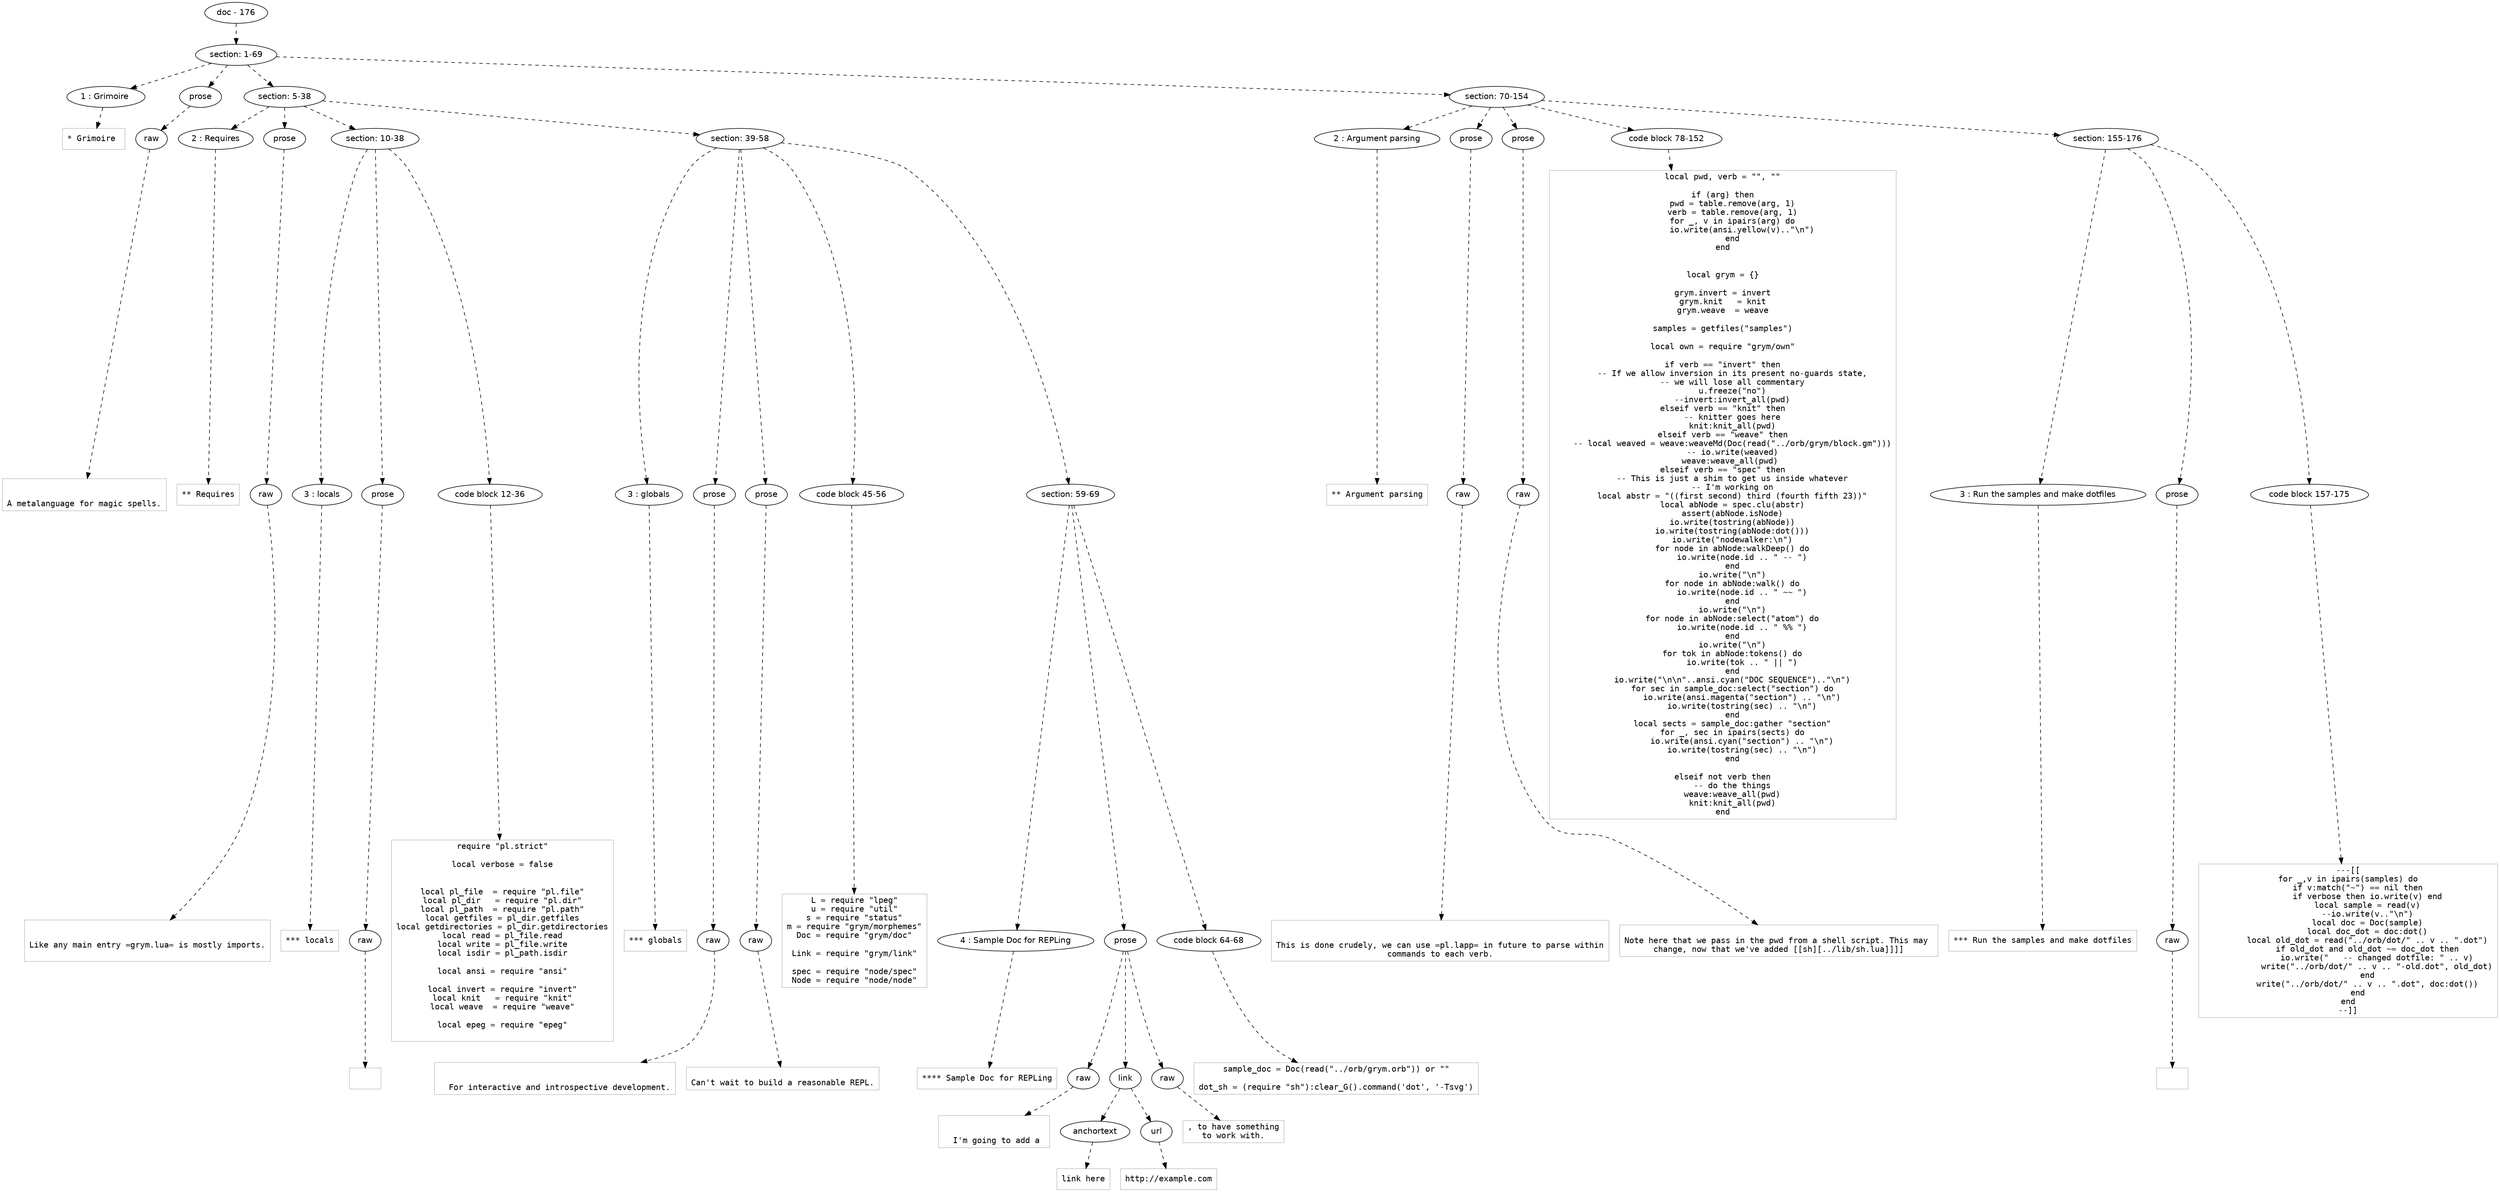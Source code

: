 digraph hierarchy {

node [fontname=Helvetica]
edge [style=dashed]

doc_0 [label="doc - 176"]


doc_0 -> { section_1}
{rank=same; section_1}

section_1 [label="section: 1-69"]


section_1 -> { header_2 prose_3 section_4 section_5}
{rank=same; header_2 prose_3 section_4 section_5}

header_2 [label="1 : Grimoire "]

prose_3 [label="prose"]

section_4 [label="section: 5-38"]

section_5 [label="section: 70-154"]


header_2 -> leaf_6
leaf_6  [color=Gray,shape=rectangle,fontname=Inconsolata,label="* Grimoire "]
prose_3 -> { raw_7}
{rank=same; raw_7}

raw_7 [label="raw"]


raw_7 -> leaf_8
leaf_8  [color=Gray,shape=rectangle,fontname=Inconsolata,label="

A metalanguage for magic spells.
"]
section_4 -> { header_9 prose_10 section_11 section_12}
{rank=same; header_9 prose_10 section_11 section_12}

header_9 [label="2 : Requires"]

prose_10 [label="prose"]

section_11 [label="section: 10-38"]

section_12 [label="section: 39-58"]


header_9 -> leaf_13
leaf_13  [color=Gray,shape=rectangle,fontname=Inconsolata,label="** Requires"]
prose_10 -> { raw_14}
{rank=same; raw_14}

raw_14 [label="raw"]


raw_14 -> leaf_15
leaf_15  [color=Gray,shape=rectangle,fontname=Inconsolata,label="

Like any main entry =grym.lua= is mostly imports.

"]
section_11 -> { header_16 prose_17 codeblock_18}
{rank=same; header_16 prose_17 codeblock_18}

header_16 [label="3 : locals"]

prose_17 [label="prose"]

codeblock_18 [label="code block 12-36"]


header_16 -> leaf_19
leaf_19  [color=Gray,shape=rectangle,fontname=Inconsolata,label="*** locals"]
prose_17 -> { raw_20}
{rank=same; raw_20}

raw_20 [label="raw"]


raw_20 -> leaf_21
leaf_21  [color=Gray,shape=rectangle,fontname=Inconsolata,label="
"]
codeblock_18 -> leaf_22
leaf_22  [color=Gray,shape=rectangle,fontname=Inconsolata,label="require \"pl.strict\"

local verbose = false


local pl_file  = require \"pl.file\"
local pl_dir   = require \"pl.dir\"
local pl_path  = require \"pl.path\"
local getfiles = pl_dir.getfiles
local getdirectories = pl_dir.getdirectories
local read = pl_file.read
local write = pl_file.write
local isdir = pl_path.isdir

local ansi = require \"ansi\"

local invert = require \"invert\"
local knit   = require \"knit\"
local weave  = require \"weave\"

local epeg = require \"epeg\"

"]
section_12 -> { header_23 prose_24 prose_25 codeblock_26 section_27}
{rank=same; header_23 prose_24 prose_25 codeblock_26 section_27}

header_23 [label="3 : globals"]

prose_24 [label="prose"]

prose_25 [label="prose"]

codeblock_26 [label="code block 45-56"]

section_27 [label="section: 59-69"]


header_23 -> leaf_28
leaf_28  [color=Gray,shape=rectangle,fontname=Inconsolata,label="*** globals"]
prose_24 -> { raw_29}
{rank=same; raw_29}

raw_29 [label="raw"]


raw_29 -> leaf_30
leaf_30  [color=Gray,shape=rectangle,fontname=Inconsolata,label="

  For interactive and introspective development.
"]
prose_25 -> { raw_31}
{rank=same; raw_31}

raw_31 [label="raw"]


raw_31 -> leaf_32
leaf_32  [color=Gray,shape=rectangle,fontname=Inconsolata,label="
Can't wait to build a reasonable REPL.
"]
codeblock_26 -> leaf_33
leaf_33  [color=Gray,shape=rectangle,fontname=Inconsolata,label="L = require \"lpeg\"
u = require \"util\"
s = require \"status\"
m = require \"grym/morphemes\"
Doc = require \"grym/doc\"

Link = require \"grym/link\"

spec = require \"node/spec\"
Node = require \"node/node\""]
section_27 -> { header_34 prose_35 codeblock_36}
{rank=same; header_34 prose_35 codeblock_36}

header_34 [label="4 : Sample Doc for REPLing"]

prose_35 [label="prose"]

codeblock_36 [label="code block 64-68"]


header_34 -> leaf_37
leaf_37  [color=Gray,shape=rectangle,fontname=Inconsolata,label="**** Sample Doc for REPLing"]
prose_35 -> { raw_38 link_39 raw_40}
{rank=same; raw_38 link_39 raw_40}

raw_38 [label="raw"]

link_39 [label="link"]

raw_40 [label="raw"]


raw_38 -> leaf_41
leaf_41  [color=Gray,shape=rectangle,fontname=Inconsolata,label="

  I'm going to add a "]
link_39 -> { anchortext_42 url_43}
{rank=same; anchortext_42 url_43}

anchortext_42 [label="anchortext"]

url_43 [label="url"]


anchortext_42 -> leaf_44
leaf_44  [color=Gray,shape=rectangle,fontname=Inconsolata,label="link here"]
url_43 -> leaf_45
leaf_45  [color=Gray,shape=rectangle,fontname=Inconsolata,label="http://example.com"]
raw_40 -> leaf_46
leaf_46  [color=Gray,shape=rectangle,fontname=Inconsolata,label=", to have something
to work with.
"]
codeblock_36 -> leaf_47
leaf_47  [color=Gray,shape=rectangle,fontname=Inconsolata,label="sample_doc = Doc(read(\"../orb/grym.orb\")) or \"\"

dot_sh = (require \"sh\"):clear_G().command('dot', '-Tsvg')"]
section_5 -> { header_48 prose_49 prose_50 codeblock_51 section_52}
{rank=same; header_48 prose_49 prose_50 codeblock_51 section_52}

header_48 [label="2 : Argument parsing"]

prose_49 [label="prose"]

prose_50 [label="prose"]

codeblock_51 [label="code block 78-152"]

section_52 [label="section: 155-176"]


header_48 -> leaf_53
leaf_53  [color=Gray,shape=rectangle,fontname=Inconsolata,label="** Argument parsing"]
prose_49 -> { raw_54}
{rank=same; raw_54}

raw_54 [label="raw"]


raw_54 -> leaf_55
leaf_55  [color=Gray,shape=rectangle,fontname=Inconsolata,label="

This is done crudely, we can use =pl.lapp= in future to parse within
commands to each verb.
"]
prose_50 -> { raw_56}
{rank=same; raw_56}

raw_56 [label="raw"]


raw_56 -> leaf_57
leaf_57  [color=Gray,shape=rectangle,fontname=Inconsolata,label="
Note here that we pass in the pwd from a shell script. This may 
change, now that we've added [[sh][../lib/sh.lua]]]]
"]
codeblock_51 -> leaf_58
leaf_58  [color=Gray,shape=rectangle,fontname=Inconsolata,label="local pwd, verb = \"\", \"\"

if (arg) then
    pwd = table.remove(arg, 1)
    verb = table.remove(arg, 1)
    for _, v in ipairs(arg) do
        io.write(ansi.yellow(v)..\"\\n\")
    end
end


local grym = {}

grym.invert = invert
grym.knit   = knit
grym.weave  = weave

samples = getfiles(\"samples\")

local own = require \"grym/own\"

if verb == \"invert\" then
    -- If we allow inversion in its present no-guards state,
    -- we will lose all commentary
    u.freeze(\"no\")
    --invert:invert_all(pwd)
elseif verb == \"knit\" then
    -- knitter goes here
    knit:knit_all(pwd)
elseif verb == \"weave\" then
    -- local weaved = weave:weaveMd(Doc(read(\"../orb/grym/block.gm\")))
    -- io.write(weaved)
    weave:weave_all(pwd) 
elseif verb == \"spec\" then
    -- This is just a shim to get us inside whatever
    -- I'm working on
    local abstr = \"((first second) third (fourth fifth 23))\"
    local abNode = spec.clu(abstr)
    assert(abNode.isNode)
    io.write(tostring(abNode))
    io.write(tostring(abNode:dot()))
    io.write(\"nodewalker:\\n\")
    for node in abNode:walkDeep() do
        io.write(node.id .. \" -- \")
    end
    io.write(\"\\n\")
    for node in abNode:walk() do
        io.write(node.id .. \" ~~ \")
    end
    io.write(\"\\n\")
    for node in abNode:select(\"atom\") do
        io.write(node.id .. \" %% \")
    end
    io.write(\"\\n\")
    for tok in abNode:tokens() do
        io.write(tok .. \" || \")
    end
    io.write(\"\\n\\n\"..ansi.cyan(\"DOC SEQUENCE\")..\"\\n\")
    for sec in sample_doc:select(\"section\") do
        io.write(ansi.magenta(\"section\") .. \"\\n\")
        io.write(tostring(sec) .. \"\\n\")
    end
    local sects = sample_doc:gather \"section\"
    for _, sec in ipairs(sects) do
        io.write(ansi.cyan(\"section\") .. \"\\n\")
        io.write(tostring(sec) .. \"\\n\")
    end

elseif not verb then
    -- do the things
    weave:weave_all(pwd)
    knit:knit_all(pwd)
end"]
section_52 -> { header_59 prose_60 codeblock_61}
{rank=same; header_59 prose_60 codeblock_61}

header_59 [label="3 : Run the samples and make dotfiles"]

prose_60 [label="prose"]

codeblock_61 [label="code block 157-175"]


header_59 -> leaf_62
leaf_62  [color=Gray,shape=rectangle,fontname=Inconsolata,label="*** Run the samples and make dotfiles"]
prose_60 -> { raw_63}
{rank=same; raw_63}

raw_63 [label="raw"]


raw_63 -> leaf_64
leaf_64  [color=Gray,shape=rectangle,fontname=Inconsolata,label="
"]
codeblock_61 -> leaf_65
leaf_65  [color=Gray,shape=rectangle,fontname=Inconsolata,label="---[[
for _,v in ipairs(samples) do
    if v:match(\"~\") == nil then
        if verbose then io.write(v) end
        local sample = read(v)
        --io.write(v..\"\\n\")
        local doc = Doc(sample)
        local doc_dot = doc:dot()
        local old_dot = read(\"../orb/dot/\" .. v .. \".dot\")
        if old_dot and old_dot ~= doc_dot then
            io.write(\"   -- changed dotfile: \" .. v)
            write(\"../orb/dot/\" .. v .. \"-old.dot\", old_dot)
        end
        write(\"../orb/dot/\" .. v .. \".dot\", doc:dot())
    end
end
--]]"]

}
